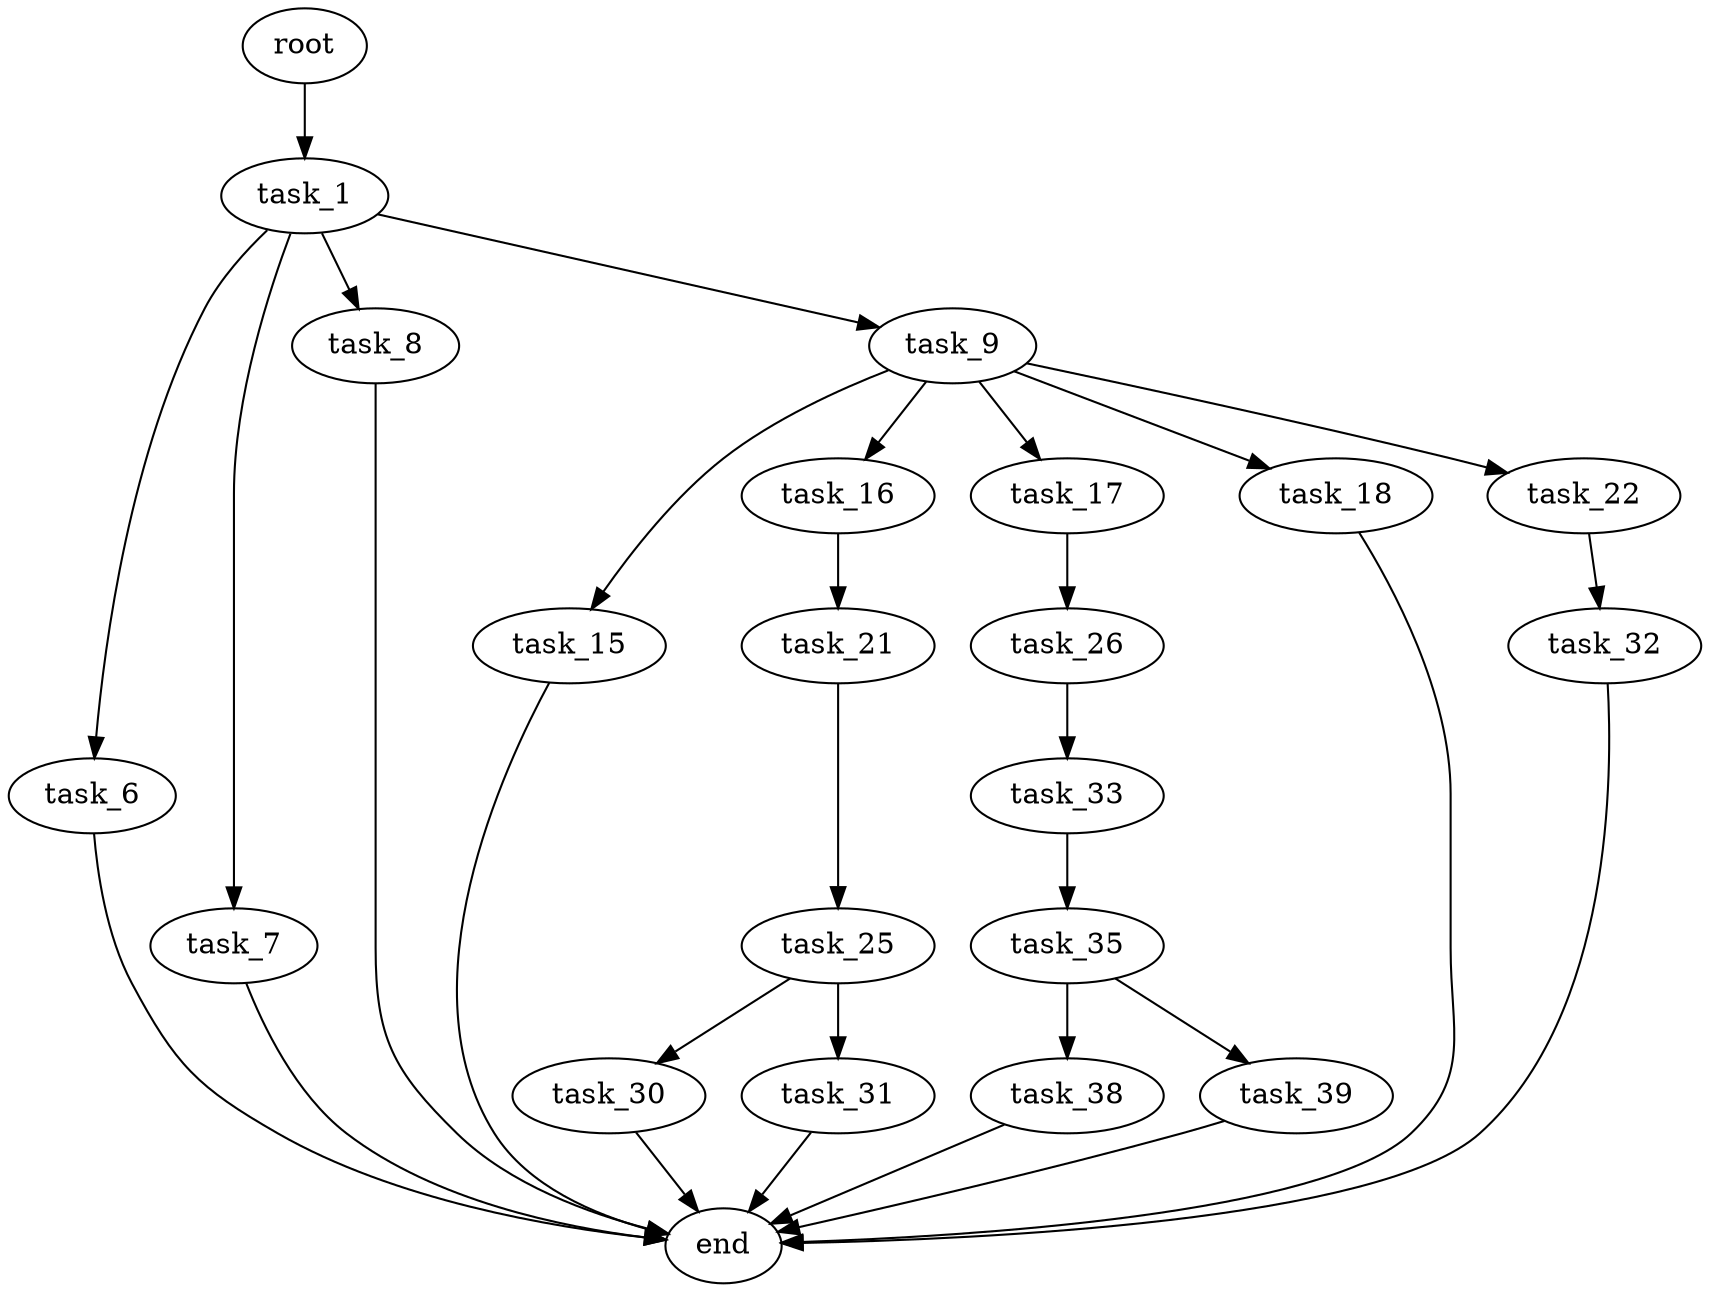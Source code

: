 digraph G {
  root [size="0.000000"];
  task_1 [size="31392662509.000000"];
  task_6 [size="12017657250.000000"];
  task_7 [size="782757789696.000000"];
  task_8 [size="1073741824000.000000"];
  task_9 [size="807121260643.000000"];
  end [size="0.000000"];
  task_15 [size="17103766833.000000"];
  task_16 [size="364632715777.000000"];
  task_17 [size="148517879856.000000"];
  task_18 [size="33160561668.000000"];
  task_22 [size="503938568851.000000"];
  task_21 [size="2928299002.000000"];
  task_26 [size="5632360066.000000"];
  task_25 [size="1073741824000.000000"];
  task_32 [size="5504009484.000000"];
  task_30 [size="19491722856.000000"];
  task_31 [size="91010016935.000000"];
  task_33 [size="99209662019.000000"];
  task_35 [size="5200271460.000000"];
  task_38 [size="231928233984.000000"];
  task_39 [size="135058813284.000000"];

  root -> task_1 [size="1.000000"];
  task_1 -> task_6 [size="838860800.000000"];
  task_1 -> task_7 [size="838860800.000000"];
  task_1 -> task_8 [size="838860800.000000"];
  task_1 -> task_9 [size="838860800.000000"];
  task_6 -> end [size="1.000000"];
  task_7 -> end [size="1.000000"];
  task_8 -> end [size="1.000000"];
  task_9 -> task_15 [size="679477248.000000"];
  task_9 -> task_16 [size="679477248.000000"];
  task_9 -> task_17 [size="679477248.000000"];
  task_9 -> task_18 [size="679477248.000000"];
  task_9 -> task_22 [size="679477248.000000"];
  task_15 -> end [size="1.000000"];
  task_16 -> task_21 [size="301989888.000000"];
  task_17 -> task_26 [size="134217728.000000"];
  task_18 -> end [size="1.000000"];
  task_22 -> task_32 [size="411041792.000000"];
  task_21 -> task_25 [size="75497472.000000"];
  task_26 -> task_33 [size="209715200.000000"];
  task_25 -> task_30 [size="838860800.000000"];
  task_25 -> task_31 [size="838860800.000000"];
  task_32 -> end [size="1.000000"];
  task_30 -> end [size="1.000000"];
  task_31 -> end [size="1.000000"];
  task_33 -> task_35 [size="75497472.000000"];
  task_35 -> task_38 [size="209715200.000000"];
  task_35 -> task_39 [size="209715200.000000"];
  task_38 -> end [size="1.000000"];
  task_39 -> end [size="1.000000"];
}
